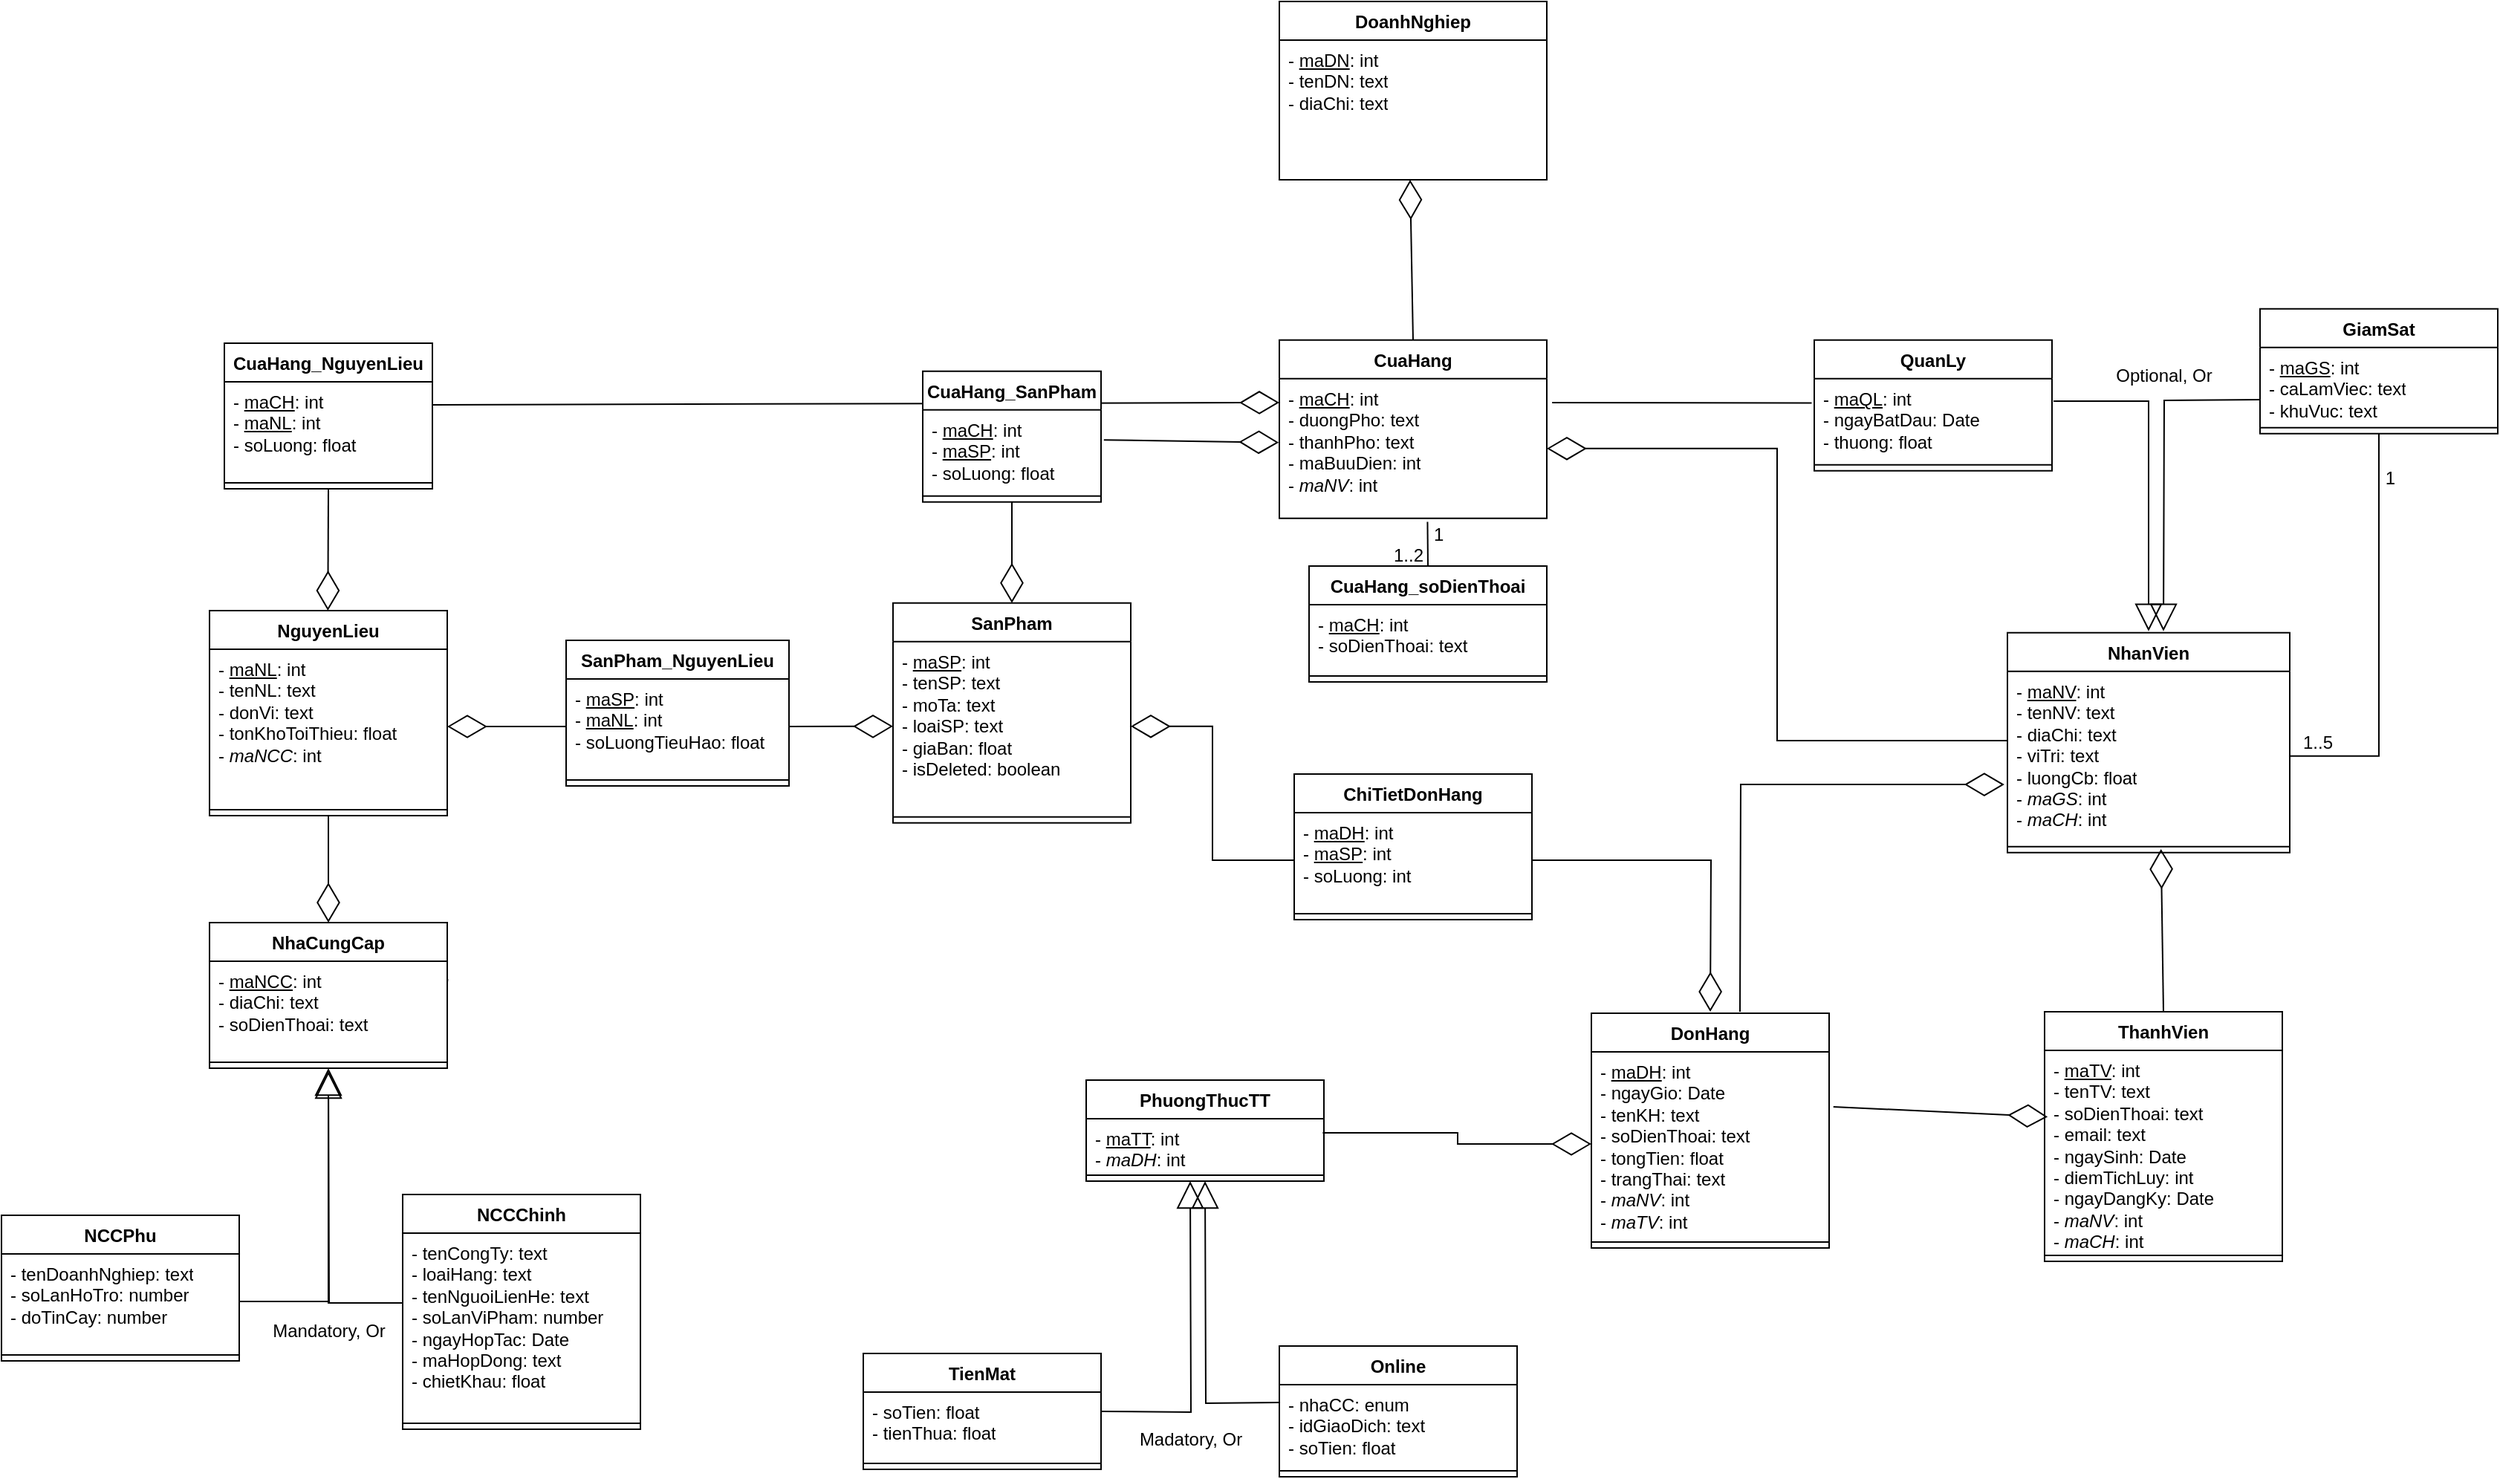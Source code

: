 <mxfile version="26.0.5">
  <diagram name="Page-1" id="6xRrUCBPtQCPAdvizPN7">
    <mxGraphModel dx="1665" dy="2426" grid="1" gridSize="10" guides="1" tooltips="1" connect="1" arrows="1" fold="1" page="1" pageScale="1" pageWidth="2336" pageHeight="1654" background="none" math="0" shadow="0">
      <root>
        <mxCell id="0" />
        <mxCell id="1" parent="0" />
        <mxCell id="emTc7THupfJZA45jP89o-106" value="CuaHang" style="swimlane;fontStyle=1;align=center;verticalAlign=top;childLayout=stackLayout;horizontal=1;startSize=26;horizontalStack=0;resizeParent=1;resizeParentMax=0;resizeLast=0;collapsible=1;marginBottom=0;whiteSpace=wrap;html=1;" parent="1" vertex="1">
          <mxGeometry x="1040" y="-1402.12" width="180" height="120" as="geometry" />
        </mxCell>
        <mxCell id="emTc7THupfJZA45jP89o-107" value="- &lt;u&gt;maCH&lt;/u&gt;: int&amp;nbsp;&lt;div&gt;- duongPho: text&lt;/div&gt;&lt;div&gt;- thanhPho: text&lt;/div&gt;&lt;div&gt;- maBuuDien: int&lt;/div&gt;&lt;div&gt;- &lt;i&gt;maNV&lt;/i&gt;: int&lt;/div&gt;" style="text;strokeColor=none;fillColor=none;align=left;verticalAlign=top;spacingLeft=4;spacingRight=4;overflow=hidden;rotatable=0;points=[[0,0.5],[1,0.5]];portConstraint=eastwest;whiteSpace=wrap;html=1;" parent="emTc7THupfJZA45jP89o-106" vertex="1">
          <mxGeometry y="26" width="180" height="94" as="geometry" />
        </mxCell>
        <mxCell id="emTc7THupfJZA45jP89o-109" value="NhanVien" style="swimlane;fontStyle=1;align=center;verticalAlign=top;childLayout=stackLayout;horizontal=1;startSize=26;horizontalStack=0;resizeParent=1;resizeParentMax=0;resizeLast=0;collapsible=1;marginBottom=0;whiteSpace=wrap;html=1;" parent="1" vertex="1">
          <mxGeometry x="1530" y="-1205.12" width="190" height="148" as="geometry" />
        </mxCell>
        <mxCell id="emTc7THupfJZA45jP89o-110" value="- &lt;u&gt;maNV&lt;/u&gt;: int&lt;div&gt;- tenNV: text&lt;/div&gt;&lt;div&gt;- diaChi: text&lt;/div&gt;&lt;div&gt;- viTri: text&lt;/div&gt;&lt;div&gt;- luongCb: float&lt;/div&gt;&lt;div&gt;- &lt;i&gt;maGS&lt;/i&gt;: int&lt;/div&gt;&lt;div&gt;- &lt;i&gt;maCH&lt;/i&gt;: int&lt;/div&gt;" style="text;strokeColor=none;fillColor=none;align=left;verticalAlign=top;spacingLeft=4;spacingRight=4;overflow=hidden;rotatable=0;points=[[0,0.5],[1,0.5]];portConstraint=eastwest;whiteSpace=wrap;html=1;" parent="emTc7THupfJZA45jP89o-109" vertex="1">
          <mxGeometry y="26" width="190" height="114" as="geometry" />
        </mxCell>
        <mxCell id="emTc7THupfJZA45jP89o-111" value="" style="line;strokeWidth=1;fillColor=none;align=left;verticalAlign=middle;spacingTop=-1;spacingLeft=3;spacingRight=3;rotatable=0;labelPosition=right;points=[];portConstraint=eastwest;strokeColor=inherit;" parent="emTc7THupfJZA45jP89o-109" vertex="1">
          <mxGeometry y="140" width="190" height="8" as="geometry" />
        </mxCell>
        <mxCell id="emTc7THupfJZA45jP89o-112" value="GiamSat" style="swimlane;fontStyle=1;align=center;verticalAlign=top;childLayout=stackLayout;horizontal=1;startSize=26;horizontalStack=0;resizeParent=1;resizeParentMax=0;resizeLast=0;collapsible=1;marginBottom=0;whiteSpace=wrap;html=1;" parent="1" vertex="1">
          <mxGeometry x="1700" y="-1423.12" width="160" height="84" as="geometry" />
        </mxCell>
        <mxCell id="emTc7THupfJZA45jP89o-113" value="&lt;div&gt;- &lt;u&gt;maGS&lt;/u&gt;: int&lt;/div&gt;- caLamViec: text&lt;div&gt;- khuVuc: text&lt;/div&gt;&lt;div&gt;&lt;br&gt;&lt;/div&gt;" style="text;strokeColor=none;fillColor=none;align=left;verticalAlign=top;spacingLeft=4;spacingRight=4;overflow=hidden;rotatable=0;points=[[0,0.5],[1,0.5]];portConstraint=eastwest;whiteSpace=wrap;html=1;" parent="emTc7THupfJZA45jP89o-112" vertex="1">
          <mxGeometry y="26" width="160" height="50" as="geometry" />
        </mxCell>
        <mxCell id="emTc7THupfJZA45jP89o-114" value="" style="line;strokeWidth=1;fillColor=none;align=left;verticalAlign=middle;spacingTop=-1;spacingLeft=3;spacingRight=3;rotatable=0;labelPosition=right;points=[];portConstraint=eastwest;strokeColor=inherit;" parent="emTc7THupfJZA45jP89o-112" vertex="1">
          <mxGeometry y="76" width="160" height="8" as="geometry" />
        </mxCell>
        <mxCell id="emTc7THupfJZA45jP89o-115" value="QuanLy" style="swimlane;fontStyle=1;align=center;verticalAlign=top;childLayout=stackLayout;horizontal=1;startSize=26;horizontalStack=0;resizeParent=1;resizeParentMax=0;resizeLast=0;collapsible=1;marginBottom=0;whiteSpace=wrap;html=1;" parent="1" vertex="1">
          <mxGeometry x="1400" y="-1402.12" width="160" height="88" as="geometry" />
        </mxCell>
        <mxCell id="emTc7THupfJZA45jP89o-116" value="&lt;div&gt;- &lt;u&gt;maQL&lt;/u&gt;: int&lt;/div&gt;- ngayBatDau: Date&lt;div&gt;- thuong: float&lt;/div&gt;" style="text;strokeColor=none;fillColor=none;align=left;verticalAlign=top;spacingLeft=4;spacingRight=4;overflow=hidden;rotatable=0;points=[[0,0.5],[1,0.5]];portConstraint=eastwest;whiteSpace=wrap;html=1;" parent="emTc7THupfJZA45jP89o-115" vertex="1">
          <mxGeometry y="26" width="160" height="54" as="geometry" />
        </mxCell>
        <mxCell id="emTc7THupfJZA45jP89o-117" value="" style="line;strokeWidth=1;fillColor=none;align=left;verticalAlign=middle;spacingTop=-1;spacingLeft=3;spacingRight=3;rotatable=0;labelPosition=right;points=[];portConstraint=eastwest;strokeColor=inherit;" parent="emTc7THupfJZA45jP89o-115" vertex="1">
          <mxGeometry y="80" width="160" height="8" as="geometry" />
        </mxCell>
        <mxCell id="emTc7THupfJZA45jP89o-118" value="NguyenLieu" style="swimlane;fontStyle=1;align=center;verticalAlign=top;childLayout=stackLayout;horizontal=1;startSize=26;horizontalStack=0;resizeParent=1;resizeParentMax=0;resizeLast=0;collapsible=1;marginBottom=0;whiteSpace=wrap;html=1;" parent="1" vertex="1">
          <mxGeometry x="320" y="-1220" width="160" height="138" as="geometry" />
        </mxCell>
        <mxCell id="emTc7THupfJZA45jP89o-119" value="- &lt;u&gt;maNL&lt;/u&gt;: int&lt;div&gt;- tenNL: text&lt;/div&gt;&lt;div&gt;- donVi: text&lt;/div&gt;&lt;div&gt;- tonKhoToiThieu: float&lt;/div&gt;&lt;div&gt;- &lt;i&gt;maNCC&lt;/i&gt;: int&lt;/div&gt;" style="text;strokeColor=none;fillColor=none;align=left;verticalAlign=top;spacingLeft=4;spacingRight=4;overflow=hidden;rotatable=0;points=[[0,0.5],[1,0.5]];portConstraint=eastwest;whiteSpace=wrap;html=1;" parent="emTc7THupfJZA45jP89o-118" vertex="1">
          <mxGeometry y="26" width="160" height="104" as="geometry" />
        </mxCell>
        <mxCell id="emTc7THupfJZA45jP89o-120" value="" style="line;strokeWidth=1;fillColor=none;align=left;verticalAlign=middle;spacingTop=-1;spacingLeft=3;spacingRight=3;rotatable=0;labelPosition=right;points=[];portConstraint=eastwest;strokeColor=inherit;" parent="emTc7THupfJZA45jP89o-118" vertex="1">
          <mxGeometry y="130" width="160" height="8" as="geometry" />
        </mxCell>
        <mxCell id="emTc7THupfJZA45jP89o-121" value="SanPham" style="swimlane;fontStyle=1;align=center;verticalAlign=top;childLayout=stackLayout;horizontal=1;startSize=26;horizontalStack=0;resizeParent=1;resizeParentMax=0;resizeLast=0;collapsible=1;marginBottom=0;whiteSpace=wrap;html=1;" parent="1" vertex="1">
          <mxGeometry x="780" y="-1225.12" width="160" height="148" as="geometry" />
        </mxCell>
        <mxCell id="emTc7THupfJZA45jP89o-122" value="- &lt;u&gt;maSP&lt;/u&gt;: int&lt;div&gt;- tenSP: text&lt;/div&gt;&lt;div&gt;- moTa: text&lt;/div&gt;&lt;div&gt;- loaiSP: text&lt;/div&gt;&lt;div&gt;- giaBan: float&lt;/div&gt;&lt;div&gt;- isDeleted: boolean&lt;/div&gt;" style="text;strokeColor=none;fillColor=none;align=left;verticalAlign=top;spacingLeft=4;spacingRight=4;overflow=hidden;rotatable=0;points=[[0,0.5],[1,0.5]];portConstraint=eastwest;whiteSpace=wrap;html=1;" parent="emTc7THupfJZA45jP89o-121" vertex="1">
          <mxGeometry y="26" width="160" height="114" as="geometry" />
        </mxCell>
        <mxCell id="emTc7THupfJZA45jP89o-123" value="" style="line;strokeWidth=1;fillColor=none;align=left;verticalAlign=middle;spacingTop=-1;spacingLeft=3;spacingRight=3;rotatable=0;labelPosition=right;points=[];portConstraint=eastwest;strokeColor=inherit;" parent="emTc7THupfJZA45jP89o-121" vertex="1">
          <mxGeometry y="140" width="160" height="8" as="geometry" />
        </mxCell>
        <mxCell id="emTc7THupfJZA45jP89o-124" value="NCCChinh" style="swimlane;fontStyle=1;align=center;verticalAlign=top;childLayout=stackLayout;horizontal=1;startSize=26;horizontalStack=0;resizeParent=1;resizeParentMax=0;resizeLast=0;collapsible=1;marginBottom=0;whiteSpace=wrap;html=1;" parent="1" vertex="1">
          <mxGeometry x="450" y="-827" width="160" height="158" as="geometry" />
        </mxCell>
        <mxCell id="emTc7THupfJZA45jP89o-125" value="- tenCongTy: text&lt;div&gt;- loaiHang: text&lt;div&gt;- tenNguoiLienHe: text&lt;/div&gt;&lt;/div&gt;&lt;div&gt;- soLanViPham: number&lt;/div&gt;&lt;div&gt;- ngayHopTac: Date&lt;/div&gt;&lt;div&gt;- maHopDong: text&lt;/div&gt;&lt;div&gt;- chietKhau: float&lt;/div&gt;" style="text;strokeColor=none;fillColor=none;align=left;verticalAlign=top;spacingLeft=4;spacingRight=4;overflow=hidden;rotatable=0;points=[[0,0.5],[1,0.5]];portConstraint=eastwest;whiteSpace=wrap;html=1;" parent="emTc7THupfJZA45jP89o-124" vertex="1">
          <mxGeometry y="26" width="160" height="124" as="geometry" />
        </mxCell>
        <mxCell id="emTc7THupfJZA45jP89o-126" value="" style="line;strokeWidth=1;fillColor=none;align=left;verticalAlign=middle;spacingTop=-1;spacingLeft=3;spacingRight=3;rotatable=0;labelPosition=right;points=[];portConstraint=eastwest;strokeColor=inherit;" parent="emTc7THupfJZA45jP89o-124" vertex="1">
          <mxGeometry y="150" width="160" height="8" as="geometry" />
        </mxCell>
        <mxCell id="emTc7THupfJZA45jP89o-127" value="NhaCungCap" style="swimlane;fontStyle=1;align=center;verticalAlign=top;childLayout=stackLayout;horizontal=1;startSize=26;horizontalStack=0;resizeParent=1;resizeParentMax=0;resizeLast=0;collapsible=1;marginBottom=0;whiteSpace=wrap;html=1;" parent="1" vertex="1">
          <mxGeometry x="320" y="-1010" width="160" height="98" as="geometry" />
        </mxCell>
        <mxCell id="emTc7THupfJZA45jP89o-128" value="- &lt;u&gt;maNCC&lt;/u&gt;: int&lt;div&gt;- diaChi: text&lt;/div&gt;&lt;div&gt;- soDienThoai: text&lt;/div&gt;" style="text;strokeColor=none;fillColor=none;align=left;verticalAlign=top;spacingLeft=4;spacingRight=4;overflow=hidden;rotatable=0;points=[[0,0.5],[1,0.5]];portConstraint=eastwest;whiteSpace=wrap;html=1;" parent="emTc7THupfJZA45jP89o-127" vertex="1">
          <mxGeometry y="26" width="160" height="64" as="geometry" />
        </mxCell>
        <mxCell id="emTc7THupfJZA45jP89o-129" value="" style="line;strokeWidth=1;fillColor=none;align=left;verticalAlign=middle;spacingTop=-1;spacingLeft=3;spacingRight=3;rotatable=0;labelPosition=right;points=[];portConstraint=eastwest;strokeColor=inherit;" parent="emTc7THupfJZA45jP89o-127" vertex="1">
          <mxGeometry y="90" width="160" height="8" as="geometry" />
        </mxCell>
        <mxCell id="emTc7THupfJZA45jP89o-130" value="NCCPhu" style="swimlane;fontStyle=1;align=center;verticalAlign=top;childLayout=stackLayout;horizontal=1;startSize=26;horizontalStack=0;resizeParent=1;resizeParentMax=0;resizeLast=0;collapsible=1;marginBottom=0;whiteSpace=wrap;html=1;" parent="1" vertex="1">
          <mxGeometry x="180" y="-813" width="160" height="98" as="geometry" />
        </mxCell>
        <mxCell id="emTc7THupfJZA45jP89o-131" value="- tenDoanhNghiep: text&lt;div&gt;- soLanHoTro: number&lt;/div&gt;&lt;div&gt;-&lt;span style=&quot;background-color: transparent; color: light-dark(rgb(0, 0, 0), rgb(255, 255, 255));&quot;&gt;&amp;nbsp;doTinCay: number&lt;/span&gt;&lt;/div&gt;" style="text;strokeColor=none;fillColor=none;align=left;verticalAlign=top;spacingLeft=4;spacingRight=4;overflow=hidden;rotatable=0;points=[[0,0.5],[1,0.5]];portConstraint=eastwest;whiteSpace=wrap;html=1;" parent="emTc7THupfJZA45jP89o-130" vertex="1">
          <mxGeometry y="26" width="160" height="64" as="geometry" />
        </mxCell>
        <mxCell id="emTc7THupfJZA45jP89o-132" value="" style="line;strokeWidth=1;fillColor=none;align=left;verticalAlign=middle;spacingTop=-1;spacingLeft=3;spacingRight=3;rotatable=0;labelPosition=right;points=[];portConstraint=eastwest;strokeColor=inherit;" parent="emTc7THupfJZA45jP89o-130" vertex="1">
          <mxGeometry y="90" width="160" height="8" as="geometry" />
        </mxCell>
        <mxCell id="emTc7THupfJZA45jP89o-133" value="ThanhVien" style="swimlane;fontStyle=1;align=center;verticalAlign=top;childLayout=stackLayout;horizontal=1;startSize=26;horizontalStack=0;resizeParent=1;resizeParentMax=0;resizeLast=0;collapsible=1;marginBottom=0;whiteSpace=wrap;html=1;" parent="1" vertex="1">
          <mxGeometry x="1555" y="-950" width="160" height="168" as="geometry" />
        </mxCell>
        <mxCell id="emTc7THupfJZA45jP89o-134" value="- &lt;u&gt;maTV&lt;/u&gt;: int&lt;div&gt;- tenTV: text&lt;/div&gt;&lt;div&gt;- soDienThoai: text&lt;/div&gt;&lt;div&gt;- email: text&lt;/div&gt;&lt;div&gt;- ngaySinh: Date&lt;/div&gt;&lt;div&gt;- diemTichLuy: int&lt;/div&gt;&lt;div&gt;- ngayDangKy: Date&lt;/div&gt;&lt;div&gt;- &lt;i&gt;maNV&lt;/i&gt;: int&lt;/div&gt;&lt;div&gt;- &lt;i&gt;maCH&lt;/i&gt;: int&lt;/div&gt;" style="text;strokeColor=none;fillColor=none;align=left;verticalAlign=top;spacingLeft=4;spacingRight=4;overflow=hidden;rotatable=0;points=[[0,0.5],[1,0.5]];portConstraint=eastwest;whiteSpace=wrap;html=1;" parent="emTc7THupfJZA45jP89o-133" vertex="1">
          <mxGeometry y="26" width="160" height="134" as="geometry" />
        </mxCell>
        <mxCell id="emTc7THupfJZA45jP89o-135" value="" style="line;strokeWidth=1;fillColor=none;align=left;verticalAlign=middle;spacingTop=-1;spacingLeft=3;spacingRight=3;rotatable=0;labelPosition=right;points=[];portConstraint=eastwest;strokeColor=inherit;" parent="emTc7THupfJZA45jP89o-133" vertex="1">
          <mxGeometry y="160" width="160" height="8" as="geometry" />
        </mxCell>
        <mxCell id="emTc7THupfJZA45jP89o-136" value="DonHang" style="swimlane;fontStyle=1;align=center;verticalAlign=top;childLayout=stackLayout;horizontal=1;startSize=26;horizontalStack=0;resizeParent=1;resizeParentMax=0;resizeLast=0;collapsible=1;marginBottom=0;whiteSpace=wrap;html=1;" parent="1" vertex="1">
          <mxGeometry x="1250" y="-949" width="160" height="158" as="geometry" />
        </mxCell>
        <mxCell id="emTc7THupfJZA45jP89o-137" value="- &lt;u&gt;maDH&lt;/u&gt;: int&lt;div&gt;- ngayGio: Date&lt;/div&gt;&lt;div&gt;- tenKH: text&lt;/div&gt;&lt;div&gt;- soDienThoai: text&lt;/div&gt;&lt;div&gt;- tongTien: float&lt;/div&gt;&lt;div&gt;- trangThai: text&lt;/div&gt;&lt;div&gt;- &lt;i&gt;maNV&lt;/i&gt;: int&lt;/div&gt;&lt;div&gt;-&amp;nbsp;&lt;i style=&quot;background-color: transparent; color: light-dark(rgb(0, 0, 0), rgb(255, 255, 255));&quot;&gt;maTV&lt;/i&gt;&lt;span style=&quot;background-color: transparent; color: light-dark(rgb(0, 0, 0), rgb(255, 255, 255));&quot;&gt;: int&lt;/span&gt;&lt;/div&gt;" style="text;strokeColor=none;fillColor=none;align=left;verticalAlign=top;spacingLeft=4;spacingRight=4;overflow=hidden;rotatable=0;points=[[0,0.5],[1,0.5]];portConstraint=eastwest;whiteSpace=wrap;html=1;" parent="emTc7THupfJZA45jP89o-136" vertex="1">
          <mxGeometry y="26" width="160" height="124" as="geometry" />
        </mxCell>
        <mxCell id="emTc7THupfJZA45jP89o-138" value="" style="line;strokeWidth=1;fillColor=none;align=left;verticalAlign=middle;spacingTop=-1;spacingLeft=3;spacingRight=3;rotatable=0;labelPosition=right;points=[];portConstraint=eastwest;strokeColor=inherit;" parent="emTc7THupfJZA45jP89o-136" vertex="1">
          <mxGeometry y="150" width="160" height="8" as="geometry" />
        </mxCell>
        <mxCell id="emTc7THupfJZA45jP89o-139" value="ChiTietDonHang" style="swimlane;fontStyle=1;align=center;verticalAlign=top;childLayout=stackLayout;horizontal=1;startSize=26;horizontalStack=0;resizeParent=1;resizeParentMax=0;resizeLast=0;collapsible=1;marginBottom=0;whiteSpace=wrap;html=1;" parent="1" vertex="1">
          <mxGeometry x="1050" y="-1110" width="160" height="98" as="geometry" />
        </mxCell>
        <mxCell id="emTc7THupfJZA45jP89o-140" value="- &lt;u&gt;maDH&lt;/u&gt;: int&lt;div&gt;- &lt;u&gt;maSP&lt;/u&gt;: int&lt;/div&gt;&lt;div&gt;- soLuong: int&lt;/div&gt;" style="text;strokeColor=none;fillColor=none;align=left;verticalAlign=top;spacingLeft=4;spacingRight=4;overflow=hidden;rotatable=0;points=[[0,0.5],[1,0.5]];portConstraint=eastwest;whiteSpace=wrap;html=1;" parent="emTc7THupfJZA45jP89o-139" vertex="1">
          <mxGeometry y="26" width="160" height="64" as="geometry" />
        </mxCell>
        <mxCell id="emTc7THupfJZA45jP89o-141" value="" style="line;strokeWidth=1;fillColor=none;align=left;verticalAlign=middle;spacingTop=-1;spacingLeft=3;spacingRight=3;rotatable=0;labelPosition=right;points=[];portConstraint=eastwest;strokeColor=inherit;" parent="emTc7THupfJZA45jP89o-139" vertex="1">
          <mxGeometry y="90" width="160" height="8" as="geometry" />
        </mxCell>
        <mxCell id="emTc7THupfJZA45jP89o-143" value="" style="endArrow=none;html=1;rounded=0;exitX=1.02;exitY=0.171;exitDx=0;exitDy=0;exitPerimeter=0;entryX=-0.011;entryY=0.304;entryDx=0;entryDy=0;entryPerimeter=0;" parent="1" source="emTc7THupfJZA45jP89o-107" target="emTc7THupfJZA45jP89o-116" edge="1">
          <mxGeometry relative="1" as="geometry">
            <mxPoint x="1260" y="-1170" as="sourcePoint" />
            <mxPoint x="1420" y="-1170" as="targetPoint" />
          </mxGeometry>
        </mxCell>
        <mxCell id="emTc7THupfJZA45jP89o-146" value="" style="endArrow=block;endSize=16;endFill=0;html=1;rounded=0;entryX=0.5;entryY=0;entryDx=0;entryDy=0;edgeStyle=orthogonalEdgeStyle;" parent="1" edge="1">
          <mxGeometry x="0.122" y="35" width="160" relative="1" as="geometry">
            <mxPoint x="1561" y="-1361" as="sourcePoint" />
            <mxPoint x="1625" y="-1206.12" as="targetPoint" />
            <Array as="points">
              <mxPoint x="1625" y="-1361" />
            </Array>
            <mxPoint as="offset" />
          </mxGeometry>
        </mxCell>
        <mxCell id="emTc7THupfJZA45jP89o-148" value="Optional, Or" style="text;html=1;align=center;verticalAlign=middle;resizable=0;points=[];autosize=1;strokeColor=none;fillColor=none;" parent="1" vertex="1">
          <mxGeometry x="1590" y="-1393.12" width="90" height="30" as="geometry" />
        </mxCell>
        <mxCell id="emTc7THupfJZA45jP89o-149" value="" style="endArrow=none;html=1;rounded=0;exitX=0.5;exitY=1;exitDx=0;exitDy=0;entryX=1;entryY=0.5;entryDx=0;entryDy=0;edgeStyle=orthogonalEdgeStyle;" parent="1" source="emTc7THupfJZA45jP89o-112" target="emTc7THupfJZA45jP89o-110" edge="1">
          <mxGeometry relative="1" as="geometry">
            <mxPoint x="1761.92" y="-1122.88" as="sourcePoint" />
            <mxPoint x="1417" y="-1159" as="targetPoint" />
          </mxGeometry>
        </mxCell>
        <mxCell id="emTc7THupfJZA45jP89o-151" value="1..5" style="resizable=0;html=1;whiteSpace=wrap;align=right;verticalAlign=bottom;" parent="emTc7THupfJZA45jP89o-149" connectable="0" vertex="1">
          <mxGeometry x="1" relative="1" as="geometry">
            <mxPoint x="30" as="offset" />
          </mxGeometry>
        </mxCell>
        <mxCell id="MhT0y9kHoUGfGFRxfrse-48" value="1" style="resizable=0;html=1;whiteSpace=wrap;align=right;verticalAlign=bottom;" parent="emTc7THupfJZA45jP89o-149" connectable="0" vertex="1">
          <mxGeometry x="1" relative="1" as="geometry">
            <mxPoint x="72" y="-178" as="offset" />
          </mxGeometry>
        </mxCell>
        <mxCell id="emTc7THupfJZA45jP89o-167" value="Mandatory, Or" style="text;html=1;align=center;verticalAlign=middle;resizable=0;points=[];autosize=1;strokeColor=none;fillColor=none;" parent="1" vertex="1">
          <mxGeometry x="350" y="-750" width="100" height="30" as="geometry" />
        </mxCell>
        <mxCell id="emTc7THupfJZA45jP89o-184" value="" style="endArrow=none;html=1;rounded=0;exitX=1.02;exitY=0.171;exitDx=0;exitDy=0;exitPerimeter=0;entryX=0.012;entryY=0.11;entryDx=0;entryDy=0;entryPerimeter=0;" parent="1" edge="1">
          <mxGeometry relative="1" as="geometry">
            <mxPoint x="480" y="-970" as="sourcePoint" />
            <mxPoint x="480.24" y="-971.9" as="targetPoint" />
          </mxGeometry>
        </mxCell>
        <mxCell id="emTc7THupfJZA45jP89o-204" value="CuaHang_soDienThoai" style="swimlane;fontStyle=1;align=center;verticalAlign=top;childLayout=stackLayout;horizontal=1;startSize=26;horizontalStack=0;resizeParent=1;resizeParentMax=0;resizeLast=0;collapsible=1;marginBottom=0;whiteSpace=wrap;html=1;" parent="1" vertex="1">
          <mxGeometry x="1060" y="-1250" width="160" height="78" as="geometry" />
        </mxCell>
        <mxCell id="emTc7THupfJZA45jP89o-205" value="- &lt;u&gt;maCH&lt;/u&gt;: int&lt;div&gt;- soDienThoai: text&lt;/div&gt;" style="text;strokeColor=none;fillColor=none;align=left;verticalAlign=top;spacingLeft=4;spacingRight=4;overflow=hidden;rotatable=0;points=[[0,0.5],[1,0.5]];portConstraint=eastwest;whiteSpace=wrap;html=1;" parent="emTc7THupfJZA45jP89o-204" vertex="1">
          <mxGeometry y="26" width="160" height="44" as="geometry" />
        </mxCell>
        <mxCell id="emTc7THupfJZA45jP89o-206" value="" style="line;strokeWidth=1;fillColor=none;align=left;verticalAlign=middle;spacingTop=-1;spacingLeft=3;spacingRight=3;rotatable=0;labelPosition=right;points=[];portConstraint=eastwest;strokeColor=inherit;" parent="emTc7THupfJZA45jP89o-204" vertex="1">
          <mxGeometry y="70" width="160" height="8" as="geometry" />
        </mxCell>
        <mxCell id="MhT0y9kHoUGfGFRxfrse-7" value="" style="endArrow=none;html=1;rounded=0;entryX=0.5;entryY=0;entryDx=0;entryDy=0;exitX=0.554;exitY=1.025;exitDx=0;exitDy=0;exitPerimeter=0;" parent="1" source="emTc7THupfJZA45jP89o-107" target="emTc7THupfJZA45jP89o-204" edge="1">
          <mxGeometry relative="1" as="geometry">
            <mxPoint x="1010" y="-1110" as="sourcePoint" />
            <mxPoint x="1170" y="-1110" as="targetPoint" />
          </mxGeometry>
        </mxCell>
        <mxCell id="MhT0y9kHoUGfGFRxfrse-8" value="1" style="resizable=0;html=1;whiteSpace=wrap;align=left;verticalAlign=bottom;" parent="MhT0y9kHoUGfGFRxfrse-7" connectable="0" vertex="1">
          <mxGeometry x="-1" relative="1" as="geometry">
            <mxPoint x="2" y="17" as="offset" />
          </mxGeometry>
        </mxCell>
        <mxCell id="MhT0y9kHoUGfGFRxfrse-9" value="1..2" style="resizable=0;html=1;whiteSpace=wrap;align=right;verticalAlign=bottom;" parent="MhT0y9kHoUGfGFRxfrse-7" connectable="0" vertex="1">
          <mxGeometry x="1" relative="1" as="geometry">
            <mxPoint x="-2" y="1" as="offset" />
          </mxGeometry>
        </mxCell>
        <mxCell id="MhT0y9kHoUGfGFRxfrse-11" value="" style="endArrow=diamondThin;endFill=0;endSize=24;html=1;rounded=0;exitX=0.5;exitY=1;exitDx=0;exitDy=0;entryX=0.5;entryY=0;entryDx=0;entryDy=0;" parent="1" source="emTc7THupfJZA45jP89o-156" target="emTc7THupfJZA45jP89o-121" edge="1">
          <mxGeometry width="160" relative="1" as="geometry">
            <mxPoint x="555" y="-1320" as="sourcePoint" />
            <mxPoint x="715" y="-1320" as="targetPoint" />
          </mxGeometry>
        </mxCell>
        <mxCell id="MhT0y9kHoUGfGFRxfrse-13" value="" style="endArrow=diamondThin;endFill=0;endSize=24;html=1;rounded=0;exitX=1.016;exitY=0.375;exitDx=0;exitDy=0;entryX=-0.002;entryY=0.457;entryDx=0;entryDy=0;entryPerimeter=0;exitPerimeter=0;" parent="1" source="emTc7THupfJZA45jP89o-157" target="emTc7THupfJZA45jP89o-107" edge="1">
          <mxGeometry width="160" relative="1" as="geometry">
            <mxPoint x="810" y="-1321" as="sourcePoint" />
            <mxPoint x="725" y="-1319" as="targetPoint" />
          </mxGeometry>
        </mxCell>
        <mxCell id="MhT0y9kHoUGfGFRxfrse-16" value="" style="endArrow=block;endSize=16;endFill=0;html=1;rounded=0;entryX=0.5;entryY=0;entryDx=0;entryDy=0;edgeStyle=orthogonalEdgeStyle;exitX=0;exitY=0.5;exitDx=0;exitDy=0;" parent="1" edge="1">
          <mxGeometry x="0.122" y="35" width="160" relative="1" as="geometry">
            <mxPoint x="1700.0" y="-1362" as="sourcePoint" />
            <mxPoint x="1635" y="-1206.12" as="targetPoint" />
            <mxPoint as="offset" />
          </mxGeometry>
        </mxCell>
        <mxCell id="MhT0y9kHoUGfGFRxfrse-18" value="" style="endArrow=diamondThin;endFill=0;endSize=24;html=1;rounded=0;entryX=1;entryY=0.5;entryDx=0;entryDy=0;exitX=-0.001;exitY=0.409;exitDx=0;exitDy=0;exitPerimeter=0;edgeStyle=orthogonalEdgeStyle;" parent="1" source="emTc7THupfJZA45jP89o-110" target="emTc7THupfJZA45jP89o-107" edge="1">
          <mxGeometry width="160" relative="1" as="geometry">
            <mxPoint x="1360" y="-1140" as="sourcePoint" />
            <mxPoint x="1520" y="-1140" as="targetPoint" />
          </mxGeometry>
        </mxCell>
        <mxCell id="MhT0y9kHoUGfGFRxfrse-20" value="" style="endArrow=diamondThin;endFill=0;endSize=24;html=1;rounded=0;entryX=0.544;entryY=0.705;entryDx=0;entryDy=0;entryPerimeter=0;exitX=0.5;exitY=0;exitDx=0;exitDy=0;" parent="1" source="emTc7THupfJZA45jP89o-133" target="emTc7THupfJZA45jP89o-111" edge="1">
          <mxGeometry width="160" relative="1" as="geometry">
            <mxPoint x="1340" y="-970" as="sourcePoint" />
            <mxPoint x="1500" y="-970" as="targetPoint" />
          </mxGeometry>
        </mxCell>
        <mxCell id="MhT0y9kHoUGfGFRxfrse-21" value="" style="endArrow=diamondThin;endFill=0;endSize=24;html=1;rounded=0;exitX=1.018;exitY=0.298;exitDx=0;exitDy=0;exitPerimeter=0;entryX=0.013;entryY=0.334;entryDx=0;entryDy=0;entryPerimeter=0;" parent="1" source="emTc7THupfJZA45jP89o-137" target="emTc7THupfJZA45jP89o-134" edge="1">
          <mxGeometry width="160" relative="1" as="geometry">
            <mxPoint x="1645" y="-940" as="sourcePoint" />
            <mxPoint x="1550" y="-881" as="targetPoint" />
          </mxGeometry>
        </mxCell>
        <mxCell id="MhT0y9kHoUGfGFRxfrse-23" value="" style="endArrow=diamondThin;endFill=0;endSize=24;html=1;rounded=0;entryX=1;entryY=0.5;entryDx=0;entryDy=0;exitX=0;exitY=0.5;exitDx=0;exitDy=0;edgeStyle=orthogonalEdgeStyle;" parent="1" source="emTc7THupfJZA45jP89o-140" target="emTc7THupfJZA45jP89o-122" edge="1">
          <mxGeometry width="160" relative="1" as="geometry">
            <mxPoint x="1300" y="-960" as="sourcePoint" />
            <mxPoint x="1460" y="-960" as="targetPoint" />
          </mxGeometry>
        </mxCell>
        <mxCell id="MhT0y9kHoUGfGFRxfrse-25" value="SanPham_NguyenLieu&lt;div&gt;&lt;br&gt;&lt;/div&gt;" style="swimlane;fontStyle=1;align=center;verticalAlign=top;childLayout=stackLayout;horizontal=1;startSize=26;horizontalStack=0;resizeParent=1;resizeParentMax=0;resizeLast=0;collapsible=1;marginBottom=0;whiteSpace=wrap;html=1;" parent="1" vertex="1">
          <mxGeometry x="560" y="-1200" width="150" height="98" as="geometry" />
        </mxCell>
        <mxCell id="MhT0y9kHoUGfGFRxfrse-26" value="- &lt;u&gt;maSP&lt;/u&gt;: int&lt;div&gt;- &lt;u&gt;maNL&lt;/u&gt;: int&lt;/div&gt;&lt;div&gt;- soLuongTieuHao: float&lt;/div&gt;&lt;div&gt;&lt;br&gt;&lt;/div&gt;" style="text;strokeColor=none;fillColor=none;align=left;verticalAlign=top;spacingLeft=4;spacingRight=4;overflow=hidden;rotatable=0;points=[[0,0.5],[1,0.5]];portConstraint=eastwest;whiteSpace=wrap;html=1;" parent="MhT0y9kHoUGfGFRxfrse-25" vertex="1">
          <mxGeometry y="26" width="150" height="64" as="geometry" />
        </mxCell>
        <mxCell id="MhT0y9kHoUGfGFRxfrse-27" value="" style="line;strokeWidth=1;fillColor=none;align=left;verticalAlign=middle;spacingTop=-1;spacingLeft=3;spacingRight=3;rotatable=0;labelPosition=right;points=[];portConstraint=eastwest;strokeColor=inherit;" parent="MhT0y9kHoUGfGFRxfrse-25" vertex="1">
          <mxGeometry y="90" width="150" height="8" as="geometry" />
        </mxCell>
        <mxCell id="MhT0y9kHoUGfGFRxfrse-29" value="" style="endArrow=diamondThin;endFill=0;endSize=24;html=1;rounded=0;entryX=0;entryY=0.5;entryDx=0;entryDy=0;exitX=1;exitY=0.5;exitDx=0;exitDy=0;" parent="1" source="MhT0y9kHoUGfGFRxfrse-26" target="emTc7THupfJZA45jP89o-122" edge="1">
          <mxGeometry width="160" relative="1" as="geometry">
            <mxPoint x="680" y="-1200" as="sourcePoint" />
            <mxPoint x="840" y="-1200" as="targetPoint" />
          </mxGeometry>
        </mxCell>
        <mxCell id="MhT0y9kHoUGfGFRxfrse-30" value="" style="endArrow=diamondThin;endFill=0;endSize=24;html=1;rounded=0;entryX=1;entryY=0.5;entryDx=0;entryDy=0;exitX=0;exitY=0.5;exitDx=0;exitDy=0;" parent="1" source="MhT0y9kHoUGfGFRxfrse-26" target="emTc7THupfJZA45jP89o-119" edge="1">
          <mxGeometry width="160" relative="1" as="geometry">
            <mxPoint x="720" y="-1132" as="sourcePoint" />
            <mxPoint x="790" y="-1132" as="targetPoint" />
          </mxGeometry>
        </mxCell>
        <mxCell id="MhT0y9kHoUGfGFRxfrse-31" value="" style="endArrow=diamondThin;endFill=0;endSize=24;html=1;rounded=0;entryX=0.5;entryY=0;entryDx=0;entryDy=0;exitX=0.5;exitY=1;exitDx=0;exitDy=0;" parent="1" source="emTc7THupfJZA45jP89o-118" target="emTc7THupfJZA45jP89o-127" edge="1">
          <mxGeometry width="160" relative="1" as="geometry">
            <mxPoint x="570" y="-1132" as="sourcePoint" />
            <mxPoint x="490" y="-1132" as="targetPoint" />
          </mxGeometry>
        </mxCell>
        <mxCell id="MhT0y9kHoUGfGFRxfrse-35" value="" style="endArrow=block;endSize=16;endFill=0;html=1;rounded=0;edgeStyle=orthogonalEdgeStyle;exitX=0;exitY=0.5;exitDx=0;exitDy=0;entryX=0.5;entryY=1;entryDx=0;entryDy=0;" parent="1" source="emTc7THupfJZA45jP89o-125" target="emTc7THupfJZA45jP89o-127" edge="1">
          <mxGeometry x="0.122" y="35" width="160" relative="1" as="geometry">
            <mxPoint x="480.0" y="-903" as="sourcePoint" />
            <mxPoint x="380" y="-780" as="targetPoint" />
            <mxPoint as="offset" />
            <Array as="points">
              <mxPoint x="400" y="-754" />
            </Array>
          </mxGeometry>
        </mxCell>
        <mxCell id="MhT0y9kHoUGfGFRxfrse-36" value="" style="endArrow=block;endSize=16;endFill=0;html=1;rounded=0;edgeStyle=orthogonalEdgeStyle;exitX=1;exitY=0.5;exitDx=0;exitDy=0;" parent="1" source="emTc7THupfJZA45jP89o-131" edge="1">
          <mxGeometry x="0.122" y="35" width="160" relative="1" as="geometry">
            <mxPoint x="450" y="-774" as="sourcePoint" />
            <mxPoint x="400" y="-910" as="targetPoint" />
            <mxPoint as="offset" />
          </mxGeometry>
        </mxCell>
        <mxCell id="MhT0y9kHoUGfGFRxfrse-38" value="" style="endArrow=diamondThin;endFill=0;endSize=24;html=1;rounded=0;exitX=1;exitY=0.5;exitDx=0;exitDy=0;edgeStyle=orthogonalEdgeStyle;" parent="1" source="emTc7THupfJZA45jP89o-140" edge="1">
          <mxGeometry width="160" relative="1" as="geometry">
            <mxPoint x="1140" y="-890" as="sourcePoint" />
            <mxPoint x="1330" y="-950" as="targetPoint" />
          </mxGeometry>
        </mxCell>
        <mxCell id="LdxnCqDQkZrAlfchqpRL-2" value="DoanhNghiep" style="swimlane;fontStyle=1;align=center;verticalAlign=top;childLayout=stackLayout;horizontal=1;startSize=26;horizontalStack=0;resizeParent=1;resizeParentMax=0;resizeLast=0;collapsible=1;marginBottom=0;whiteSpace=wrap;html=1;" parent="1" vertex="1">
          <mxGeometry x="1040" y="-1630" width="180" height="120" as="geometry" />
        </mxCell>
        <mxCell id="LdxnCqDQkZrAlfchqpRL-3" value="- &lt;u&gt;maDN&lt;/u&gt;: int&amp;nbsp;&lt;div&gt;- tenDN: text&lt;/div&gt;&lt;div&gt;- diaChi: text&lt;/div&gt;" style="text;strokeColor=none;fillColor=none;align=left;verticalAlign=top;spacingLeft=4;spacingRight=4;overflow=hidden;rotatable=0;points=[[0,0.5],[1,0.5]];portConstraint=eastwest;whiteSpace=wrap;html=1;" parent="LdxnCqDQkZrAlfchqpRL-2" vertex="1">
          <mxGeometry y="26" width="180" height="94" as="geometry" />
        </mxCell>
        <mxCell id="LdxnCqDQkZrAlfchqpRL-4" value="" style="endArrow=diamondThin;endFill=0;endSize=24;html=1;rounded=0;exitX=0.5;exitY=0;exitDx=0;exitDy=0;" parent="1" source="emTc7THupfJZA45jP89o-106" edge="1">
          <mxGeometry width="160" relative="1" as="geometry">
            <mxPoint x="1060" y="-1490" as="sourcePoint" />
            <mxPoint x="1128" y="-1510" as="targetPoint" />
          </mxGeometry>
        </mxCell>
        <mxCell id="LdxnCqDQkZrAlfchqpRL-6" value="CuaHang_NguyenLieu" style="swimlane;fontStyle=1;align=center;verticalAlign=top;childLayout=stackLayout;horizontal=1;startSize=26;horizontalStack=0;resizeParent=1;resizeParentMax=0;resizeLast=0;collapsible=1;marginBottom=0;whiteSpace=wrap;html=1;" parent="1" vertex="1">
          <mxGeometry x="330" y="-1400" width="140" height="98" as="geometry" />
        </mxCell>
        <mxCell id="LdxnCqDQkZrAlfchqpRL-7" value="- &lt;u&gt;maCH&lt;/u&gt;: int&lt;div&gt;- &lt;u&gt;maNL&lt;/u&gt;: int&lt;/div&gt;&lt;div&gt;- soLuong: float&lt;/div&gt;" style="text;strokeColor=none;fillColor=none;align=left;verticalAlign=top;spacingLeft=4;spacingRight=4;overflow=hidden;rotatable=0;points=[[0,0.5],[1,0.5]];portConstraint=eastwest;whiteSpace=wrap;html=1;" parent="LdxnCqDQkZrAlfchqpRL-6" vertex="1">
          <mxGeometry y="26" width="140" height="64" as="geometry" />
        </mxCell>
        <mxCell id="LdxnCqDQkZrAlfchqpRL-8" value="" style="line;strokeWidth=1;fillColor=none;align=left;verticalAlign=middle;spacingTop=-1;spacingLeft=3;spacingRight=3;rotatable=0;labelPosition=right;points=[];portConstraint=eastwest;strokeColor=inherit;" parent="LdxnCqDQkZrAlfchqpRL-6" vertex="1">
          <mxGeometry y="90" width="140" height="8" as="geometry" />
        </mxCell>
        <mxCell id="LdxnCqDQkZrAlfchqpRL-9" value="" style="endArrow=diamondThin;endFill=0;endSize=24;html=1;rounded=0;exitX=0.5;exitY=1;exitDx=0;exitDy=0;entryX=0.5;entryY=0;entryDx=0;entryDy=0;" parent="1" source="LdxnCqDQkZrAlfchqpRL-6" edge="1">
          <mxGeometry width="160" relative="1" as="geometry">
            <mxPoint x="399.66" y="-1288" as="sourcePoint" />
            <mxPoint x="399.66" y="-1220" as="targetPoint" />
          </mxGeometry>
        </mxCell>
        <mxCell id="LdxnCqDQkZrAlfchqpRL-10" value="" style="endArrow=diamondThin;endFill=0;endSize=24;html=1;rounded=0;entryX=0;entryY=0.171;entryDx=0;entryDy=0;entryPerimeter=0;" parent="1" target="emTc7THupfJZA45jP89o-107" edge="1">
          <mxGeometry width="160" relative="1" as="geometry">
            <mxPoint x="470" y="-1358.46" as="sourcePoint" />
            <mxPoint x="630" y="-1358.46" as="targetPoint" />
          </mxGeometry>
        </mxCell>
        <mxCell id="emTc7THupfJZA45jP89o-156" value="CuaHang_SanPham" style="swimlane;fontStyle=1;align=center;verticalAlign=top;childLayout=stackLayout;horizontal=1;startSize=26;horizontalStack=0;resizeParent=1;resizeParentMax=0;resizeLast=0;collapsible=1;marginBottom=0;whiteSpace=wrap;html=1;" parent="1" vertex="1">
          <mxGeometry x="800" y="-1381.12" width="120" height="88" as="geometry" />
        </mxCell>
        <mxCell id="emTc7THupfJZA45jP89o-157" value="- &lt;u&gt;maCH&lt;/u&gt;: int&lt;div&gt;- &lt;u&gt;maSP&lt;/u&gt;: int&lt;/div&gt;&lt;div&gt;- soLuong: float&lt;/div&gt;&lt;div&gt;&lt;br&gt;&lt;/div&gt;" style="text;strokeColor=none;fillColor=none;align=left;verticalAlign=top;spacingLeft=4;spacingRight=4;overflow=hidden;rotatable=0;points=[[0,0.5],[1,0.5]];portConstraint=eastwest;whiteSpace=wrap;html=1;" parent="emTc7THupfJZA45jP89o-156" vertex="1">
          <mxGeometry y="26" width="120" height="54" as="geometry" />
        </mxCell>
        <mxCell id="emTc7THupfJZA45jP89o-158" value="" style="line;strokeWidth=1;fillColor=none;align=left;verticalAlign=middle;spacingTop=-1;spacingLeft=3;spacingRight=3;rotatable=0;labelPosition=right;points=[];portConstraint=eastwest;strokeColor=inherit;" parent="emTc7THupfJZA45jP89o-156" vertex="1">
          <mxGeometry y="80" width="120" height="8" as="geometry" />
        </mxCell>
        <mxCell id="LdxnCqDQkZrAlfchqpRL-13" value="" style="endArrow=diamondThin;endFill=0;endSize=24;html=1;rounded=0;entryX=-0.011;entryY=0.668;entryDx=0;entryDy=0;entryPerimeter=0;edgeStyle=orthogonalEdgeStyle;" parent="1" target="emTc7THupfJZA45jP89o-110" edge="1">
          <mxGeometry width="160" relative="1" as="geometry">
            <mxPoint x="1350" y="-950" as="sourcePoint" />
            <mxPoint x="1530" y="-1061.42" as="targetPoint" />
          </mxGeometry>
        </mxCell>
        <mxCell id="aqCWJCTH3MMGJNoIMvIm-5" value="PhuongThucTT" style="swimlane;fontStyle=1;align=center;verticalAlign=top;childLayout=stackLayout;horizontal=1;startSize=26;horizontalStack=0;resizeParent=1;resizeParentMax=0;resizeLast=0;collapsible=1;marginBottom=0;whiteSpace=wrap;html=1;" vertex="1" parent="1">
          <mxGeometry x="910" y="-904" width="160" height="68" as="geometry" />
        </mxCell>
        <mxCell id="aqCWJCTH3MMGJNoIMvIm-6" value="- &lt;u&gt;maTT&lt;/u&gt;: int&lt;div&gt;- &lt;i&gt;maDH&lt;/i&gt;: int&lt;br&gt;&lt;div&gt;&lt;br&gt;&lt;/div&gt;&lt;/div&gt;" style="text;strokeColor=none;fillColor=none;align=left;verticalAlign=top;spacingLeft=4;spacingRight=4;overflow=hidden;rotatable=0;points=[[0,0.5],[1,0.5]];portConstraint=eastwest;whiteSpace=wrap;html=1;" vertex="1" parent="aqCWJCTH3MMGJNoIMvIm-5">
          <mxGeometry y="26" width="160" height="34" as="geometry" />
        </mxCell>
        <mxCell id="aqCWJCTH3MMGJNoIMvIm-7" value="" style="line;strokeWidth=1;fillColor=none;align=left;verticalAlign=middle;spacingTop=-1;spacingLeft=3;spacingRight=3;rotatable=0;labelPosition=right;points=[];portConstraint=eastwest;strokeColor=inherit;" vertex="1" parent="aqCWJCTH3MMGJNoIMvIm-5">
          <mxGeometry y="60" width="160" height="8" as="geometry" />
        </mxCell>
        <mxCell id="aqCWJCTH3MMGJNoIMvIm-8" value="TienMat" style="swimlane;fontStyle=1;align=center;verticalAlign=top;childLayout=stackLayout;horizontal=1;startSize=26;horizontalStack=0;resizeParent=1;resizeParentMax=0;resizeLast=0;collapsible=1;marginBottom=0;whiteSpace=wrap;html=1;" vertex="1" parent="1">
          <mxGeometry x="760" y="-720" width="160" height="78" as="geometry" />
        </mxCell>
        <mxCell id="aqCWJCTH3MMGJNoIMvIm-9" value="&lt;div&gt;- soTien: float&lt;/div&gt;&lt;div&gt;- tienThua: float&lt;br&gt;&lt;div&gt;&lt;br&gt;&lt;/div&gt;&lt;/div&gt;" style="text;strokeColor=none;fillColor=none;align=left;verticalAlign=top;spacingLeft=4;spacingRight=4;overflow=hidden;rotatable=0;points=[[0,0.5],[1,0.5]];portConstraint=eastwest;whiteSpace=wrap;html=1;" vertex="1" parent="aqCWJCTH3MMGJNoIMvIm-8">
          <mxGeometry y="26" width="160" height="44" as="geometry" />
        </mxCell>
        <mxCell id="aqCWJCTH3MMGJNoIMvIm-10" value="" style="line;strokeWidth=1;fillColor=none;align=left;verticalAlign=middle;spacingTop=-1;spacingLeft=3;spacingRight=3;rotatable=0;labelPosition=right;points=[];portConstraint=eastwest;strokeColor=inherit;" vertex="1" parent="aqCWJCTH3MMGJNoIMvIm-8">
          <mxGeometry y="70" width="160" height="8" as="geometry" />
        </mxCell>
        <mxCell id="aqCWJCTH3MMGJNoIMvIm-11" value="Online" style="swimlane;fontStyle=1;align=center;verticalAlign=top;childLayout=stackLayout;horizontal=1;startSize=26;horizontalStack=0;resizeParent=1;resizeParentMax=0;resizeLast=0;collapsible=1;marginBottom=0;whiteSpace=wrap;html=1;" vertex="1" parent="1">
          <mxGeometry x="1040" y="-725" width="160" height="88" as="geometry" />
        </mxCell>
        <mxCell id="aqCWJCTH3MMGJNoIMvIm-12" value="&lt;div&gt;- nhaCC: enum&lt;/div&gt;&lt;div&gt;- idGiaoDich: text&lt;br&gt;&lt;div&gt;- soTien: float&lt;/div&gt;&lt;/div&gt;" style="text;strokeColor=none;fillColor=none;align=left;verticalAlign=top;spacingLeft=4;spacingRight=4;overflow=hidden;rotatable=0;points=[[0,0.5],[1,0.5]];portConstraint=eastwest;whiteSpace=wrap;html=1;" vertex="1" parent="aqCWJCTH3MMGJNoIMvIm-11">
          <mxGeometry y="26" width="160" height="54" as="geometry" />
        </mxCell>
        <mxCell id="aqCWJCTH3MMGJNoIMvIm-13" value="" style="line;strokeWidth=1;fillColor=none;align=left;verticalAlign=middle;spacingTop=-1;spacingLeft=3;spacingRight=3;rotatable=0;labelPosition=right;points=[];portConstraint=eastwest;strokeColor=inherit;" vertex="1" parent="aqCWJCTH3MMGJNoIMvIm-11">
          <mxGeometry y="80" width="160" height="8" as="geometry" />
        </mxCell>
        <mxCell id="aqCWJCTH3MMGJNoIMvIm-14" value="" style="endArrow=block;endSize=16;endFill=0;html=1;rounded=0;edgeStyle=orthogonalEdgeStyle;exitX=1;exitY=0.5;exitDx=0;exitDy=0;" edge="1" parent="1">
          <mxGeometry x="0.122" y="35" width="160" relative="1" as="geometry">
            <mxPoint x="920" y="-681" as="sourcePoint" />
            <mxPoint x="980" y="-836" as="targetPoint" />
            <mxPoint as="offset" />
          </mxGeometry>
        </mxCell>
        <mxCell id="aqCWJCTH3MMGJNoIMvIm-15" value="" style="endArrow=block;endSize=16;endFill=0;html=1;rounded=0;edgeStyle=orthogonalEdgeStyle;exitX=0;exitY=0.5;exitDx=0;exitDy=0;" edge="1" parent="1">
          <mxGeometry x="0.122" y="35" width="160" relative="1" as="geometry">
            <mxPoint x="1040" y="-687" as="sourcePoint" />
            <mxPoint x="990" y="-836" as="targetPoint" />
            <mxPoint as="offset" />
          </mxGeometry>
        </mxCell>
        <mxCell id="aqCWJCTH3MMGJNoIMvIm-17" value="Madatory, Or" style="text;html=1;align=center;verticalAlign=middle;resizable=0;points=[];autosize=1;strokeColor=none;fillColor=none;" vertex="1" parent="1">
          <mxGeometry x="935" y="-677.0" width="90" height="30" as="geometry" />
        </mxCell>
        <mxCell id="aqCWJCTH3MMGJNoIMvIm-18" value="" style="endArrow=diamondThin;endFill=0;endSize=24;html=1;rounded=0;exitX=0.995;exitY=0.278;exitDx=0;exitDy=0;edgeStyle=orthogonalEdgeStyle;exitPerimeter=0;entryX=0;entryY=0.5;entryDx=0;entryDy=0;" edge="1" parent="1" source="aqCWJCTH3MMGJNoIMvIm-6" target="emTc7THupfJZA45jP89o-137">
          <mxGeometry width="160" relative="1" as="geometry">
            <mxPoint x="1220" y="-1042" as="sourcePoint" />
            <mxPoint x="1340" y="-940" as="targetPoint" />
          </mxGeometry>
        </mxCell>
      </root>
    </mxGraphModel>
  </diagram>
</mxfile>
